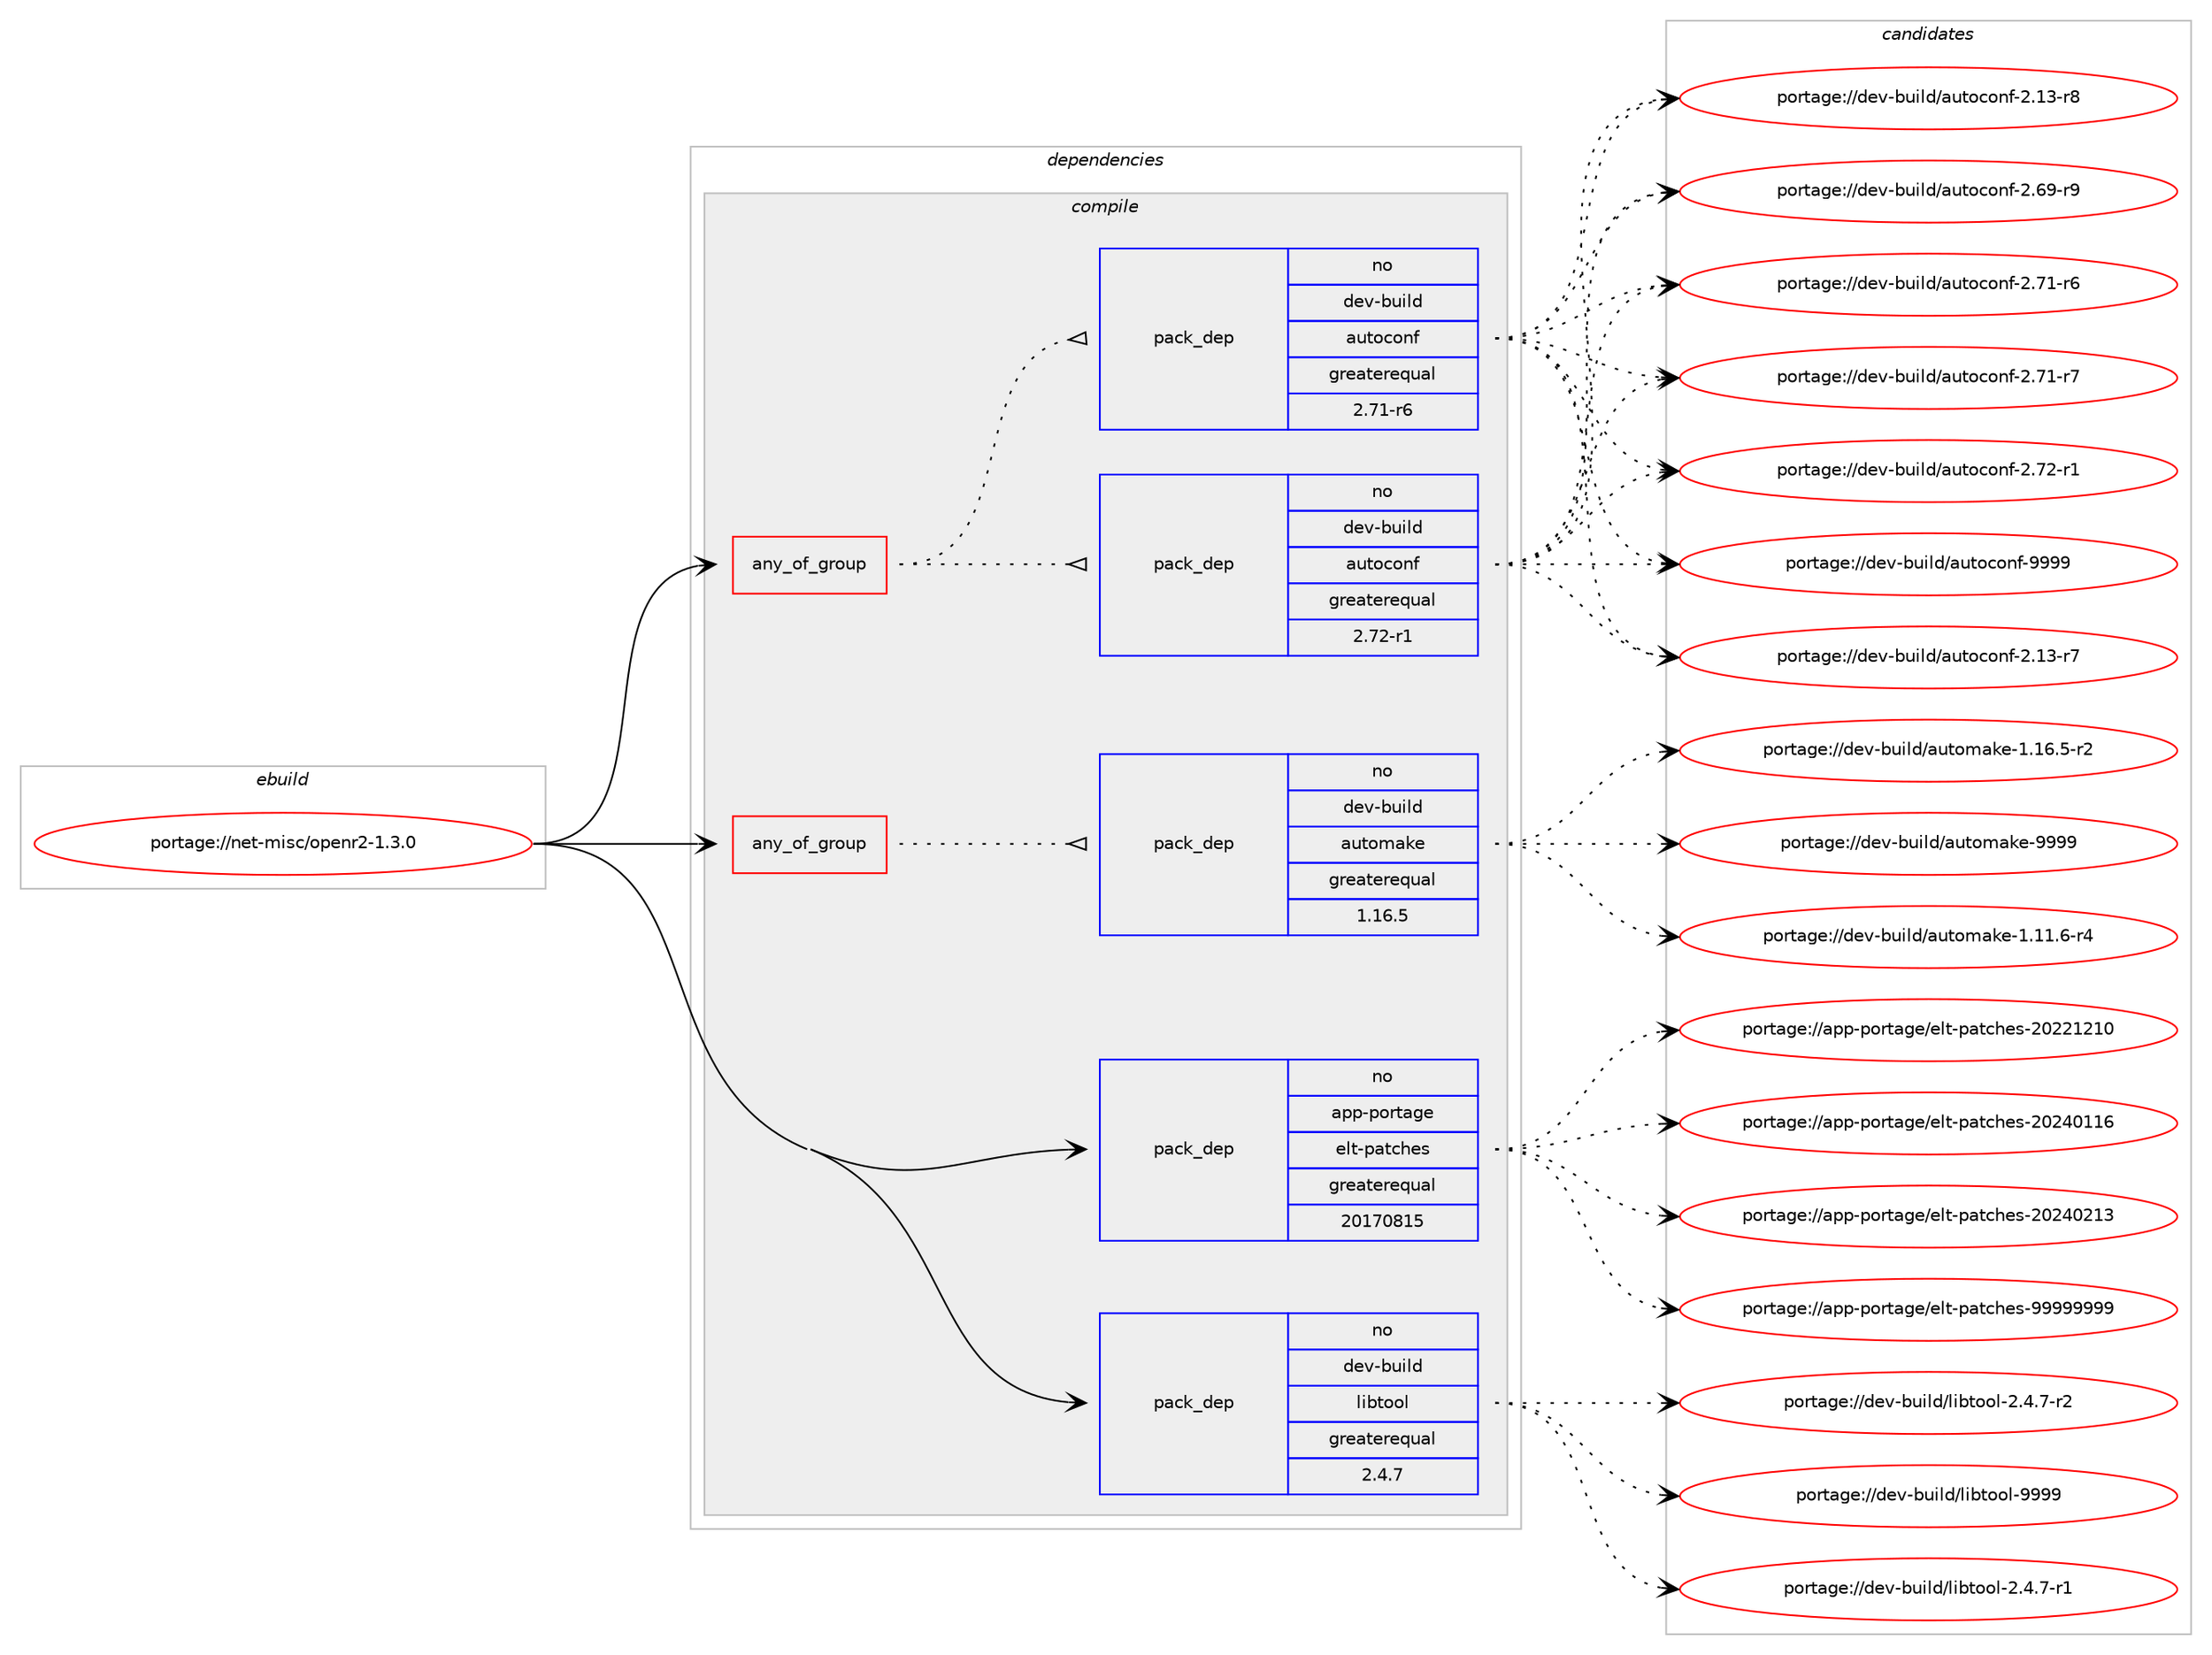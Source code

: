 digraph prolog {

# *************
# Graph options
# *************

newrank=true;
concentrate=true;
compound=true;
graph [rankdir=LR,fontname=Helvetica,fontsize=10,ranksep=1.5];#, ranksep=2.5, nodesep=0.2];
edge  [arrowhead=vee];
node  [fontname=Helvetica,fontsize=10];

# **********
# The ebuild
# **********

subgraph cluster_leftcol {
color=gray;
rank=same;
label=<<i>ebuild</i>>;
id [label="portage://net-misc/openr2-1.3.0", color=red, width=4, href="../net-misc/openr2-1.3.0.svg"];
}

# ****************
# The dependencies
# ****************

subgraph cluster_midcol {
color=gray;
label=<<i>dependencies</i>>;
subgraph cluster_compile {
fillcolor="#eeeeee";
style=filled;
label=<<i>compile</i>>;
subgraph any81 {
dependency9505 [label=<<TABLE BORDER="0" CELLBORDER="1" CELLSPACING="0" CELLPADDING="4"><TR><TD CELLPADDING="10">any_of_group</TD></TR></TABLE>>, shape=none, color=red];subgraph pack3007 {
dependency9506 [label=<<TABLE BORDER="0" CELLBORDER="1" CELLSPACING="0" CELLPADDING="4" WIDTH="220"><TR><TD ROWSPAN="6" CELLPADDING="30">pack_dep</TD></TR><TR><TD WIDTH="110">no</TD></TR><TR><TD>dev-build</TD></TR><TR><TD>autoconf</TD></TR><TR><TD>greaterequal</TD></TR><TR><TD>2.72-r1</TD></TR></TABLE>>, shape=none, color=blue];
}
dependency9505:e -> dependency9506:w [weight=20,style="dotted",arrowhead="oinv"];
subgraph pack3008 {
dependency9507 [label=<<TABLE BORDER="0" CELLBORDER="1" CELLSPACING="0" CELLPADDING="4" WIDTH="220"><TR><TD ROWSPAN="6" CELLPADDING="30">pack_dep</TD></TR><TR><TD WIDTH="110">no</TD></TR><TR><TD>dev-build</TD></TR><TR><TD>autoconf</TD></TR><TR><TD>greaterequal</TD></TR><TR><TD>2.71-r6</TD></TR></TABLE>>, shape=none, color=blue];
}
dependency9505:e -> dependency9507:w [weight=20,style="dotted",arrowhead="oinv"];
}
id:e -> dependency9505:w [weight=20,style="solid",arrowhead="vee"];
subgraph any82 {
dependency9508 [label=<<TABLE BORDER="0" CELLBORDER="1" CELLSPACING="0" CELLPADDING="4"><TR><TD CELLPADDING="10">any_of_group</TD></TR></TABLE>>, shape=none, color=red];subgraph pack3009 {
dependency9509 [label=<<TABLE BORDER="0" CELLBORDER="1" CELLSPACING="0" CELLPADDING="4" WIDTH="220"><TR><TD ROWSPAN="6" CELLPADDING="30">pack_dep</TD></TR><TR><TD WIDTH="110">no</TD></TR><TR><TD>dev-build</TD></TR><TR><TD>automake</TD></TR><TR><TD>greaterequal</TD></TR><TR><TD>1.16.5</TD></TR></TABLE>>, shape=none, color=blue];
}
dependency9508:e -> dependency9509:w [weight=20,style="dotted",arrowhead="oinv"];
}
id:e -> dependency9508:w [weight=20,style="solid",arrowhead="vee"];
subgraph pack3010 {
dependency9510 [label=<<TABLE BORDER="0" CELLBORDER="1" CELLSPACING="0" CELLPADDING="4" WIDTH="220"><TR><TD ROWSPAN="6" CELLPADDING="30">pack_dep</TD></TR><TR><TD WIDTH="110">no</TD></TR><TR><TD>app-portage</TD></TR><TR><TD>elt-patches</TD></TR><TR><TD>greaterequal</TD></TR><TR><TD>20170815</TD></TR></TABLE>>, shape=none, color=blue];
}
id:e -> dependency9510:w [weight=20,style="solid",arrowhead="vee"];
subgraph pack3011 {
dependency9511 [label=<<TABLE BORDER="0" CELLBORDER="1" CELLSPACING="0" CELLPADDING="4" WIDTH="220"><TR><TD ROWSPAN="6" CELLPADDING="30">pack_dep</TD></TR><TR><TD WIDTH="110">no</TD></TR><TR><TD>dev-build</TD></TR><TR><TD>libtool</TD></TR><TR><TD>greaterequal</TD></TR><TR><TD>2.4.7</TD></TR></TABLE>>, shape=none, color=blue];
}
id:e -> dependency9511:w [weight=20,style="solid",arrowhead="vee"];
# *** BEGIN UNKNOWN DEPENDENCY TYPE (TODO) ***
# id -> package_dependency(portage://net-misc/openr2-1.3.0,install,no,net-misc,dahdi,none,[,,],[],[])
# *** END UNKNOWN DEPENDENCY TYPE (TODO) ***

# *** BEGIN UNKNOWN DEPENDENCY TYPE (TODO) ***
# id -> package_dependency(portage://net-misc/openr2-1.3.0,install,no,sys-devel,gnuconfig,none,[,,],[],[])
# *** END UNKNOWN DEPENDENCY TYPE (TODO) ***

}
subgraph cluster_compileandrun {
fillcolor="#eeeeee";
style=filled;
label=<<i>compile and run</i>>;
}
subgraph cluster_run {
fillcolor="#eeeeee";
style=filled;
label=<<i>run</i>>;
# *** BEGIN UNKNOWN DEPENDENCY TYPE (TODO) ***
# id -> package_dependency(portage://net-misc/openr2-1.3.0,run,no,net-misc,dahdi,none,[,,],[],[])
# *** END UNKNOWN DEPENDENCY TYPE (TODO) ***

}
}

# **************
# The candidates
# **************

subgraph cluster_choices {
rank=same;
color=gray;
label=<<i>candidates</i>>;

subgraph choice3007 {
color=black;
nodesep=1;
choice100101118459811710510810047971171161119911111010245504649514511455 [label="portage://dev-build/autoconf-2.13-r7", color=red, width=4,href="../dev-build/autoconf-2.13-r7.svg"];
choice100101118459811710510810047971171161119911111010245504649514511456 [label="portage://dev-build/autoconf-2.13-r8", color=red, width=4,href="../dev-build/autoconf-2.13-r8.svg"];
choice100101118459811710510810047971171161119911111010245504654574511457 [label="portage://dev-build/autoconf-2.69-r9", color=red, width=4,href="../dev-build/autoconf-2.69-r9.svg"];
choice100101118459811710510810047971171161119911111010245504655494511454 [label="portage://dev-build/autoconf-2.71-r6", color=red, width=4,href="../dev-build/autoconf-2.71-r6.svg"];
choice100101118459811710510810047971171161119911111010245504655494511455 [label="portage://dev-build/autoconf-2.71-r7", color=red, width=4,href="../dev-build/autoconf-2.71-r7.svg"];
choice100101118459811710510810047971171161119911111010245504655504511449 [label="portage://dev-build/autoconf-2.72-r1", color=red, width=4,href="../dev-build/autoconf-2.72-r1.svg"];
choice10010111845981171051081004797117116111991111101024557575757 [label="portage://dev-build/autoconf-9999", color=red, width=4,href="../dev-build/autoconf-9999.svg"];
dependency9506:e -> choice100101118459811710510810047971171161119911111010245504649514511455:w [style=dotted,weight="100"];
dependency9506:e -> choice100101118459811710510810047971171161119911111010245504649514511456:w [style=dotted,weight="100"];
dependency9506:e -> choice100101118459811710510810047971171161119911111010245504654574511457:w [style=dotted,weight="100"];
dependency9506:e -> choice100101118459811710510810047971171161119911111010245504655494511454:w [style=dotted,weight="100"];
dependency9506:e -> choice100101118459811710510810047971171161119911111010245504655494511455:w [style=dotted,weight="100"];
dependency9506:e -> choice100101118459811710510810047971171161119911111010245504655504511449:w [style=dotted,weight="100"];
dependency9506:e -> choice10010111845981171051081004797117116111991111101024557575757:w [style=dotted,weight="100"];
}
subgraph choice3008 {
color=black;
nodesep=1;
choice100101118459811710510810047971171161119911111010245504649514511455 [label="portage://dev-build/autoconf-2.13-r7", color=red, width=4,href="../dev-build/autoconf-2.13-r7.svg"];
choice100101118459811710510810047971171161119911111010245504649514511456 [label="portage://dev-build/autoconf-2.13-r8", color=red, width=4,href="../dev-build/autoconf-2.13-r8.svg"];
choice100101118459811710510810047971171161119911111010245504654574511457 [label="portage://dev-build/autoconf-2.69-r9", color=red, width=4,href="../dev-build/autoconf-2.69-r9.svg"];
choice100101118459811710510810047971171161119911111010245504655494511454 [label="portage://dev-build/autoconf-2.71-r6", color=red, width=4,href="../dev-build/autoconf-2.71-r6.svg"];
choice100101118459811710510810047971171161119911111010245504655494511455 [label="portage://dev-build/autoconf-2.71-r7", color=red, width=4,href="../dev-build/autoconf-2.71-r7.svg"];
choice100101118459811710510810047971171161119911111010245504655504511449 [label="portage://dev-build/autoconf-2.72-r1", color=red, width=4,href="../dev-build/autoconf-2.72-r1.svg"];
choice10010111845981171051081004797117116111991111101024557575757 [label="portage://dev-build/autoconf-9999", color=red, width=4,href="../dev-build/autoconf-9999.svg"];
dependency9507:e -> choice100101118459811710510810047971171161119911111010245504649514511455:w [style=dotted,weight="100"];
dependency9507:e -> choice100101118459811710510810047971171161119911111010245504649514511456:w [style=dotted,weight="100"];
dependency9507:e -> choice100101118459811710510810047971171161119911111010245504654574511457:w [style=dotted,weight="100"];
dependency9507:e -> choice100101118459811710510810047971171161119911111010245504655494511454:w [style=dotted,weight="100"];
dependency9507:e -> choice100101118459811710510810047971171161119911111010245504655494511455:w [style=dotted,weight="100"];
dependency9507:e -> choice100101118459811710510810047971171161119911111010245504655504511449:w [style=dotted,weight="100"];
dependency9507:e -> choice10010111845981171051081004797117116111991111101024557575757:w [style=dotted,weight="100"];
}
subgraph choice3009 {
color=black;
nodesep=1;
choice1001011184598117105108100479711711611110997107101454946494946544511452 [label="portage://dev-build/automake-1.11.6-r4", color=red, width=4,href="../dev-build/automake-1.11.6-r4.svg"];
choice1001011184598117105108100479711711611110997107101454946495446534511450 [label="portage://dev-build/automake-1.16.5-r2", color=red, width=4,href="../dev-build/automake-1.16.5-r2.svg"];
choice10010111845981171051081004797117116111109971071014557575757 [label="portage://dev-build/automake-9999", color=red, width=4,href="../dev-build/automake-9999.svg"];
dependency9509:e -> choice1001011184598117105108100479711711611110997107101454946494946544511452:w [style=dotted,weight="100"];
dependency9509:e -> choice1001011184598117105108100479711711611110997107101454946495446534511450:w [style=dotted,weight="100"];
dependency9509:e -> choice10010111845981171051081004797117116111109971071014557575757:w [style=dotted,weight="100"];
}
subgraph choice3010 {
color=black;
nodesep=1;
choice97112112451121111141169710310147101108116451129711699104101115455048505049504948 [label="portage://app-portage/elt-patches-20221210", color=red, width=4,href="../app-portage/elt-patches-20221210.svg"];
choice97112112451121111141169710310147101108116451129711699104101115455048505248494954 [label="portage://app-portage/elt-patches-20240116", color=red, width=4,href="../app-portage/elt-patches-20240116.svg"];
choice97112112451121111141169710310147101108116451129711699104101115455048505248504951 [label="portage://app-portage/elt-patches-20240213", color=red, width=4,href="../app-portage/elt-patches-20240213.svg"];
choice97112112451121111141169710310147101108116451129711699104101115455757575757575757 [label="portage://app-portage/elt-patches-99999999", color=red, width=4,href="../app-portage/elt-patches-99999999.svg"];
dependency9510:e -> choice97112112451121111141169710310147101108116451129711699104101115455048505049504948:w [style=dotted,weight="100"];
dependency9510:e -> choice97112112451121111141169710310147101108116451129711699104101115455048505248494954:w [style=dotted,weight="100"];
dependency9510:e -> choice97112112451121111141169710310147101108116451129711699104101115455048505248504951:w [style=dotted,weight="100"];
dependency9510:e -> choice97112112451121111141169710310147101108116451129711699104101115455757575757575757:w [style=dotted,weight="100"];
}
subgraph choice3011 {
color=black;
nodesep=1;
choice100101118459811710510810047108105981161111111084550465246554511449 [label="portage://dev-build/libtool-2.4.7-r1", color=red, width=4,href="../dev-build/libtool-2.4.7-r1.svg"];
choice100101118459811710510810047108105981161111111084550465246554511450 [label="portage://dev-build/libtool-2.4.7-r2", color=red, width=4,href="../dev-build/libtool-2.4.7-r2.svg"];
choice100101118459811710510810047108105981161111111084557575757 [label="portage://dev-build/libtool-9999", color=red, width=4,href="../dev-build/libtool-9999.svg"];
dependency9511:e -> choice100101118459811710510810047108105981161111111084550465246554511449:w [style=dotted,weight="100"];
dependency9511:e -> choice100101118459811710510810047108105981161111111084550465246554511450:w [style=dotted,weight="100"];
dependency9511:e -> choice100101118459811710510810047108105981161111111084557575757:w [style=dotted,weight="100"];
}
}

}
